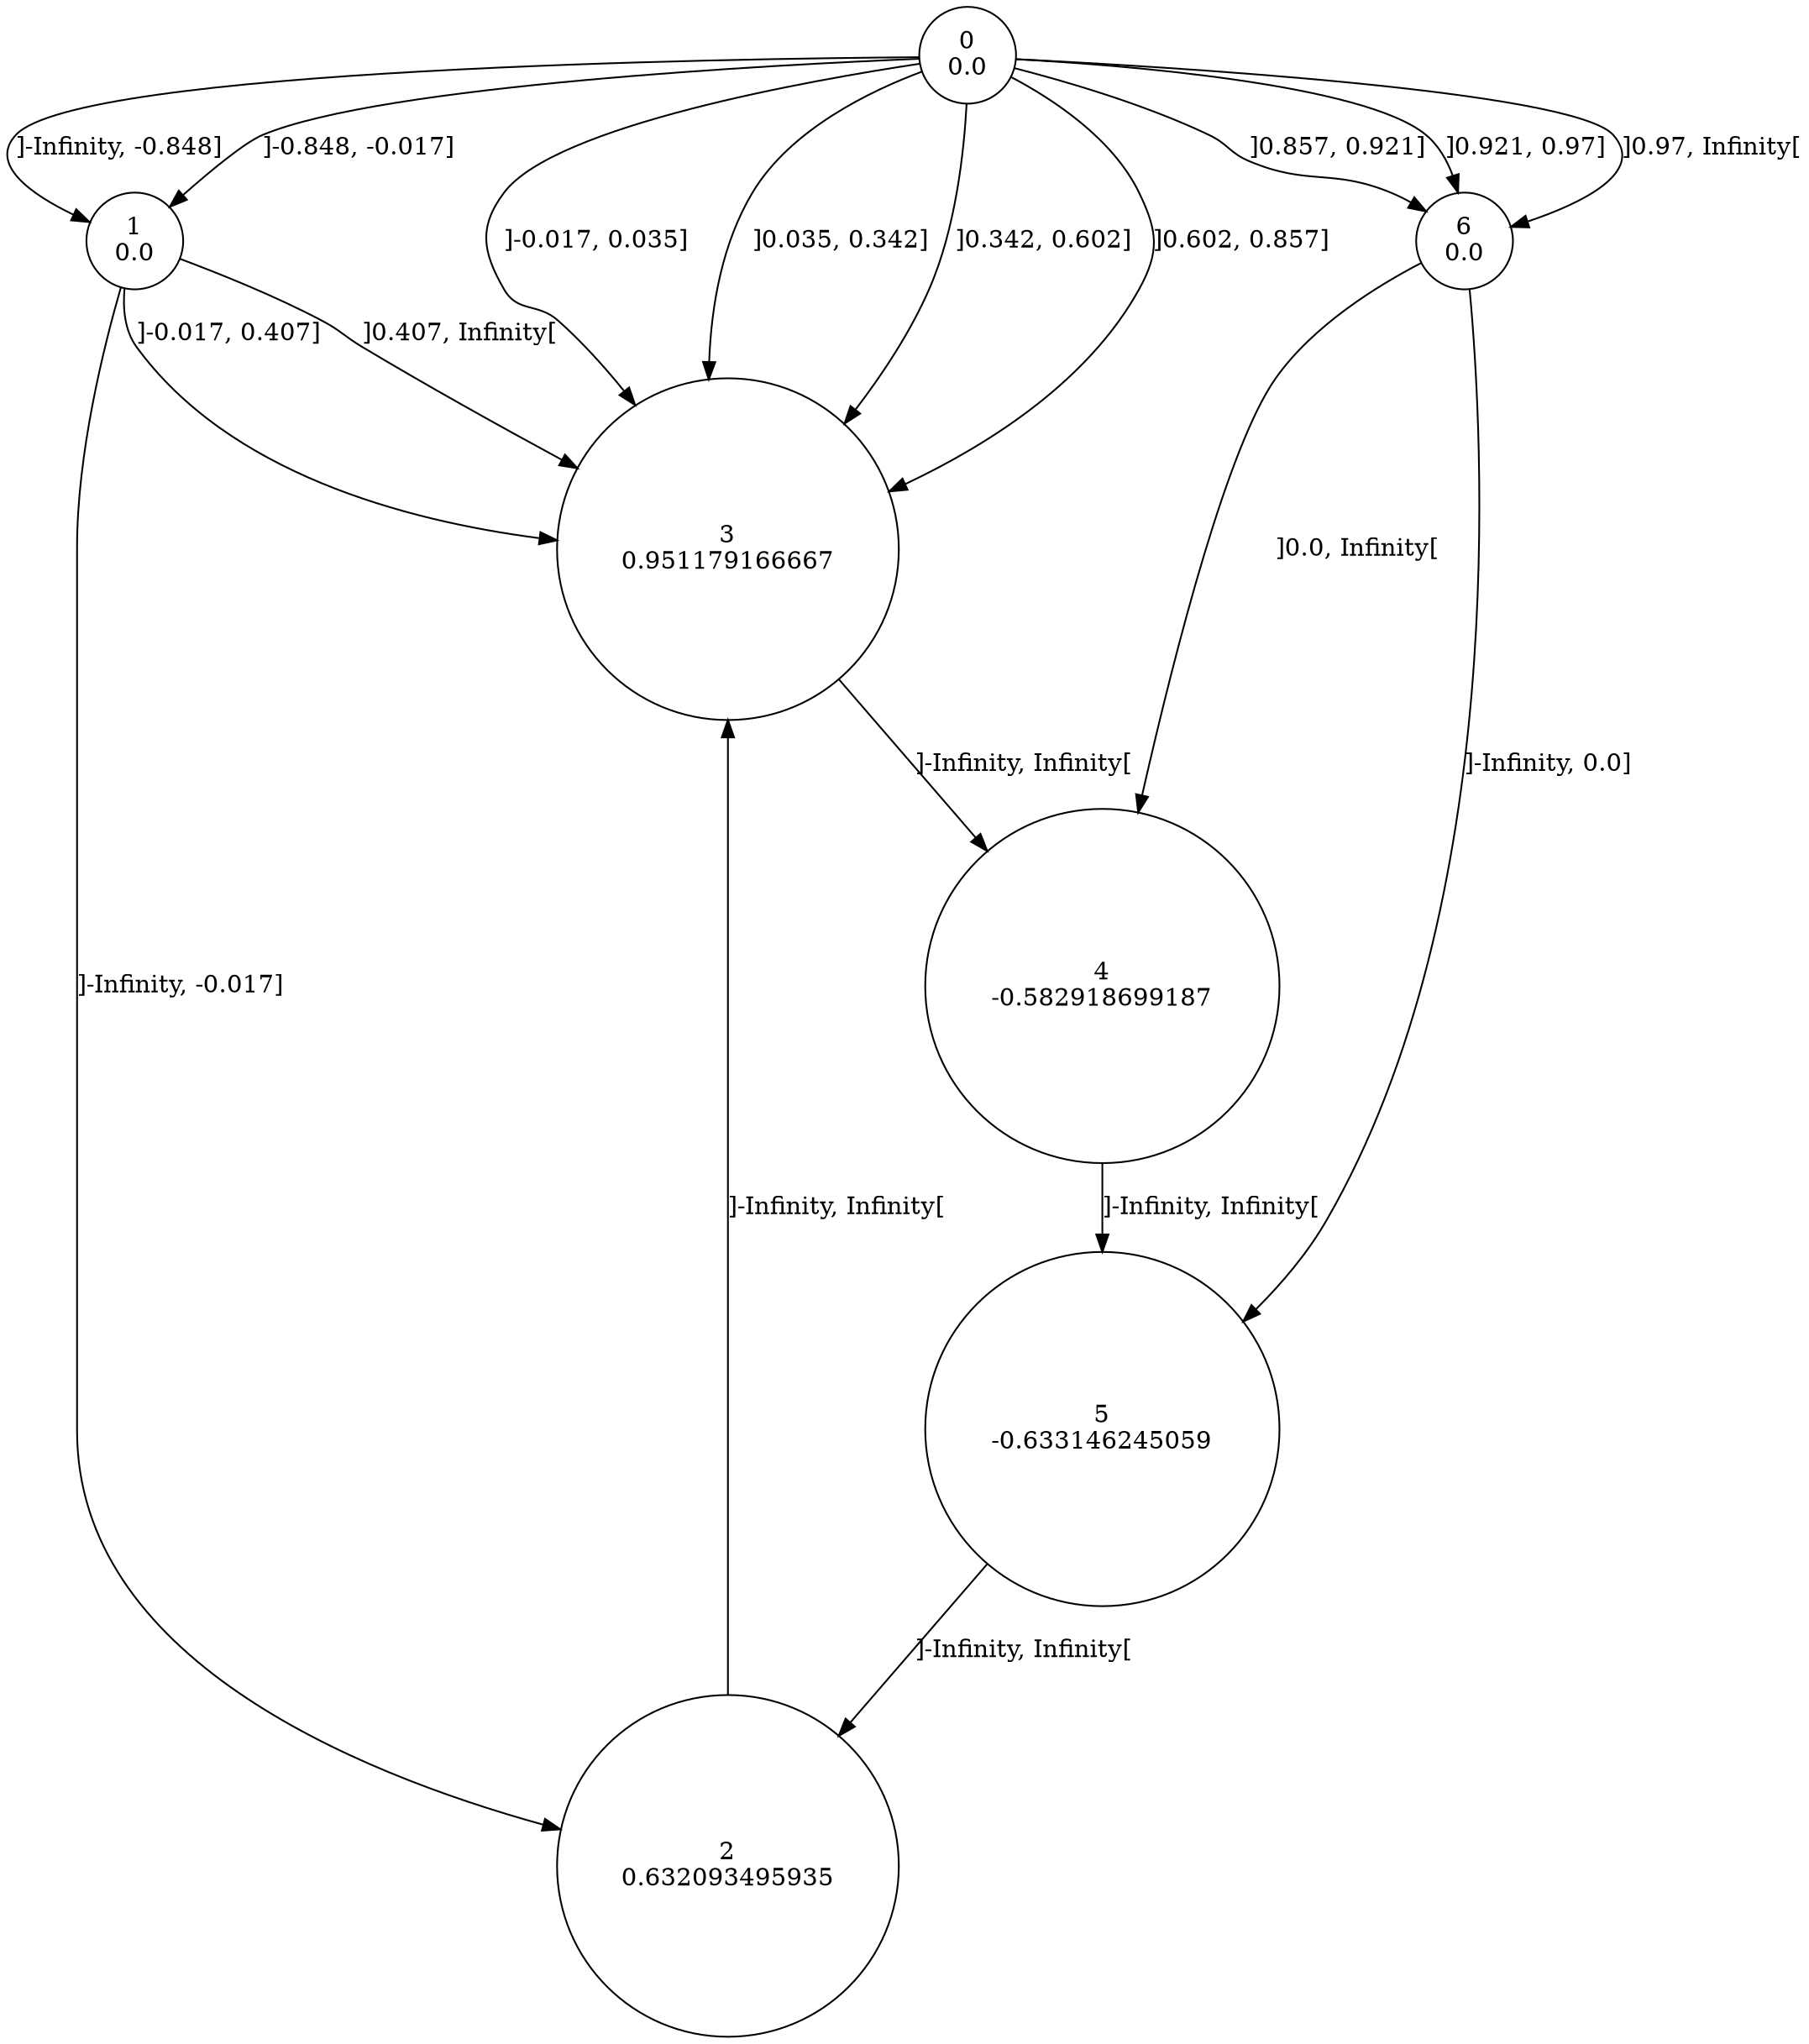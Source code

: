 digraph a {
0 [shape=circle, label="0\n0.0"];
	0 -> 1 [label="]-Infinity, -0.848]"];
	0 -> 1 [label="]-0.848, -0.017]"];
	0 -> 3 [label="]-0.017, 0.035]"];
	0 -> 3 [label="]0.035, 0.342]"];
	0 -> 3 [label="]0.342, 0.602]"];
	0 -> 3 [label="]0.602, 0.857]"];
	0 -> 6 [label="]0.857, 0.921]"];
	0 -> 6 [label="]0.921, 0.97]"];
	0 -> 6 [label="]0.97, Infinity["];
1 [shape=circle, label="1\n0.0"];
	1 -> 2 [label="]-Infinity, -0.017]"];
	1 -> 3 [label="]-0.017, 0.407]"];
	1 -> 3 [label="]0.407, Infinity["];
2 [shape=circle, label="2\n0.632093495935"];
	2 -> 3 [label="]-Infinity, Infinity["];
3 [shape=circle, label="3\n0.951179166667"];
	3 -> 4 [label="]-Infinity, Infinity["];
4 [shape=circle, label="4\n-0.582918699187"];
	4 -> 5 [label="]-Infinity, Infinity["];
5 [shape=circle, label="5\n-0.633146245059"];
	5 -> 2 [label="]-Infinity, Infinity["];
6 [shape=circle, label="6\n0.0"];
	6 -> 5 [label="]-Infinity, 0.0]"];
	6 -> 4 [label="]0.0, Infinity["];
}